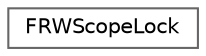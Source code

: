 digraph "Graphical Class Hierarchy"
{
 // INTERACTIVE_SVG=YES
 // LATEX_PDF_SIZE
  bgcolor="transparent";
  edge [fontname=Helvetica,fontsize=10,labelfontname=Helvetica,labelfontsize=10];
  node [fontname=Helvetica,fontsize=10,shape=box,height=0.2,width=0.4];
  rankdir="LR";
  Node0 [id="Node000000",label="FRWScopeLock",height=0.2,width=0.4,color="grey40", fillcolor="white", style="filled",URL="$d3/d4f/classFRWScopeLock.html",tooltip="Keeps a FRWLock read- or write-locked while this scope lives."];
}
